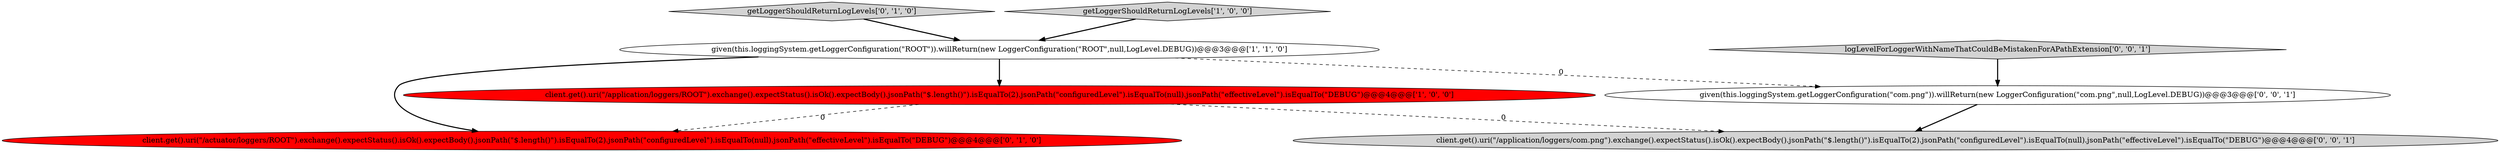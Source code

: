 digraph {
6 [style = filled, label = "given(this.loggingSystem.getLoggerConfiguration(\"com.png\")).willReturn(new LoggerConfiguration(\"com.png\",null,LogLevel.DEBUG))@@@3@@@['0', '0', '1']", fillcolor = white, shape = ellipse image = "AAA0AAABBB3BBB"];
2 [style = filled, label = "given(this.loggingSystem.getLoggerConfiguration(\"ROOT\")).willReturn(new LoggerConfiguration(\"ROOT\",null,LogLevel.DEBUG))@@@3@@@['1', '1', '0']", fillcolor = white, shape = ellipse image = "AAA0AAABBB1BBB"];
4 [style = filled, label = "getLoggerShouldReturnLogLevels['0', '1', '0']", fillcolor = lightgray, shape = diamond image = "AAA0AAABBB2BBB"];
0 [style = filled, label = "getLoggerShouldReturnLogLevels['1', '0', '0']", fillcolor = lightgray, shape = diamond image = "AAA0AAABBB1BBB"];
1 [style = filled, label = "client.get().uri(\"/application/loggers/ROOT\").exchange().expectStatus().isOk().expectBody().jsonPath(\"$.length()\").isEqualTo(2).jsonPath(\"configuredLevel\").isEqualTo(null).jsonPath(\"effectiveLevel\").isEqualTo(\"DEBUG\")@@@4@@@['1', '0', '0']", fillcolor = red, shape = ellipse image = "AAA1AAABBB1BBB"];
7 [style = filled, label = "client.get().uri(\"/application/loggers/com.png\").exchange().expectStatus().isOk().expectBody().jsonPath(\"$.length()\").isEqualTo(2).jsonPath(\"configuredLevel\").isEqualTo(null).jsonPath(\"effectiveLevel\").isEqualTo(\"DEBUG\")@@@4@@@['0', '0', '1']", fillcolor = lightgray, shape = ellipse image = "AAA0AAABBB3BBB"];
3 [style = filled, label = "client.get().uri(\"/actuator/loggers/ROOT\").exchange().expectStatus().isOk().expectBody().jsonPath(\"$.length()\").isEqualTo(2).jsonPath(\"configuredLevel\").isEqualTo(null).jsonPath(\"effectiveLevel\").isEqualTo(\"DEBUG\")@@@4@@@['0', '1', '0']", fillcolor = red, shape = ellipse image = "AAA1AAABBB2BBB"];
5 [style = filled, label = "logLevelForLoggerWithNameThatCouldBeMistakenForAPathExtension['0', '0', '1']", fillcolor = lightgray, shape = diamond image = "AAA0AAABBB3BBB"];
4->2 [style = bold, label=""];
1->3 [style = dashed, label="0"];
5->6 [style = bold, label=""];
6->7 [style = bold, label=""];
1->7 [style = dashed, label="0"];
2->1 [style = bold, label=""];
2->3 [style = bold, label=""];
0->2 [style = bold, label=""];
2->6 [style = dashed, label="0"];
}
